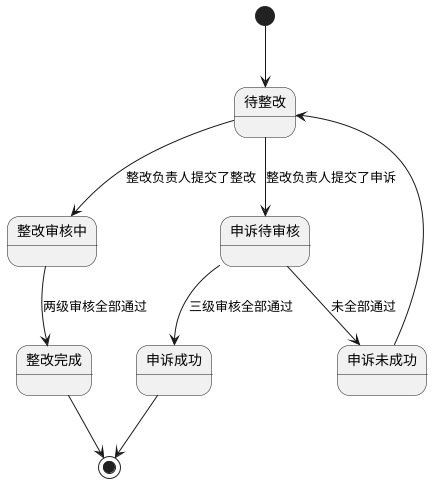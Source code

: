 ' 参考： https://plantuml.com/zh/state-diagram
@startuml stateissue
[*] --> 待整改
待整改 --> 申诉待审核 : 整改负责人提交了申诉
申诉待审核 --> 申诉成功 : 三级审核全部通过
申诉待审核 --> 申诉未成功 : 未全部通过
申诉未成功 --> 待整改
待整改 --> 整改审核中 : 整改负责人提交了整改
整改审核中 --> 整改完成 : 两级审核全部通过
申诉成功 --> [*]
整改完成 --> [*]
@enduml